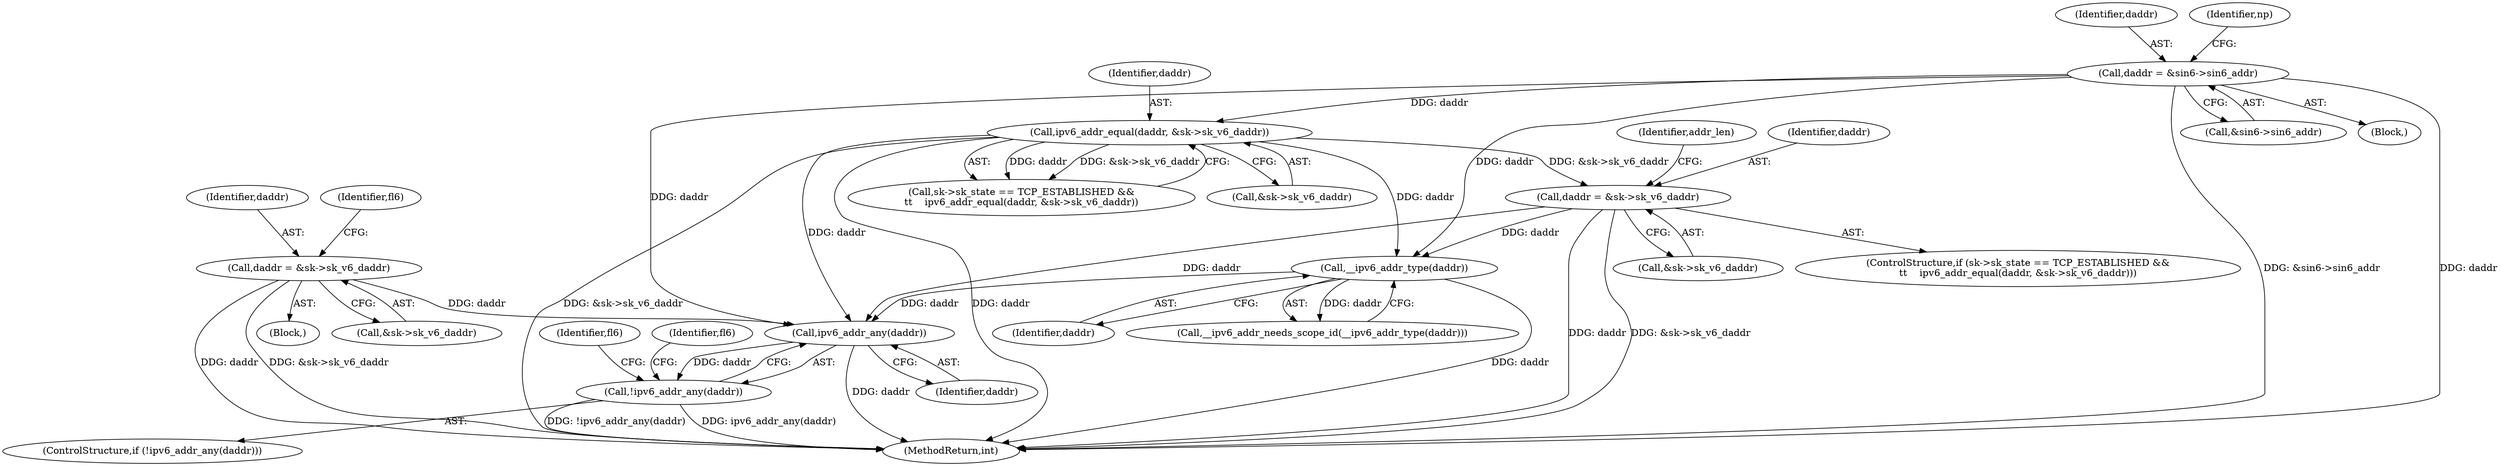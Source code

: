 digraph "0_linux_45f6fad84cc305103b28d73482b344d7f5b76f39_18@pointer" {
"1000685" [label="(Call,ipv6_addr_any(daddr))"];
"1000467" [label="(Call,ipv6_addr_equal(daddr, &sk->sk_v6_daddr))"];
"1000420" [label="(Call,daddr = &sin6->sin6_addr)"];
"1000490" [label="(Call,__ipv6_addr_type(daddr))"];
"1000473" [label="(Call,daddr = &sk->sk_v6_daddr)"];
"1000517" [label="(Call,daddr = &sk->sk_v6_daddr)"];
"1000684" [label="(Call,!ipv6_addr_any(daddr))"];
"1000482" [label="(Identifier,addr_len)"];
"1000467" [label="(Call,ipv6_addr_equal(daddr, &sk->sk_v6_daddr))"];
"1000683" [label="(ControlStructure,if (!ipv6_addr_any(daddr)))"];
"1000490" [label="(Call,__ipv6_addr_type(daddr))"];
"1000500" [label="(Block,)"];
"1000491" [label="(Identifier,daddr)"];
"1000475" [label="(Call,&sk->sk_v6_daddr)"];
"1000473" [label="(Call,daddr = &sk->sk_v6_daddr)"];
"1000422" [label="(Call,&sin6->sin6_addr)"];
"1000517" [label="(Call,daddr = &sk->sk_v6_daddr)"];
"1000518" [label="(Identifier,daddr)"];
"1000698" [label="(Identifier,fl6)"];
"1000474" [label="(Identifier,daddr)"];
"1000468" [label="(Identifier,daddr)"];
"1000460" [label="(ControlStructure,if (sk->sk_state == TCP_ESTABLISHED &&\n\t\t    ipv6_addr_equal(daddr, &sk->sk_v6_daddr)))"];
"1000461" [label="(Call,sk->sk_state == TCP_ESTABLISHED &&\n\t\t    ipv6_addr_equal(daddr, &sk->sk_v6_daddr))"];
"1000489" [label="(Call,__ipv6_addr_needs_scope_id(__ipv6_addr_type(daddr)))"];
"1000421" [label="(Identifier,daddr)"];
"1001043" [label="(MethodReturn,int)"];
"1000428" [label="(Identifier,np)"];
"1000525" [label="(Identifier,fl6)"];
"1000689" [label="(Identifier,fl6)"];
"1000420" [label="(Call,daddr = &sin6->sin6_addr)"];
"1000684" [label="(Call,!ipv6_addr_any(daddr))"];
"1000469" [label="(Call,&sk->sk_v6_daddr)"];
"1000686" [label="(Identifier,daddr)"];
"1000403" [label="(Block,)"];
"1000519" [label="(Call,&sk->sk_v6_daddr)"];
"1000685" [label="(Call,ipv6_addr_any(daddr))"];
"1000685" -> "1000684"  [label="AST: "];
"1000685" -> "1000686"  [label="CFG: "];
"1000686" -> "1000685"  [label="AST: "];
"1000684" -> "1000685"  [label="CFG: "];
"1000685" -> "1001043"  [label="DDG: daddr"];
"1000685" -> "1000684"  [label="DDG: daddr"];
"1000467" -> "1000685"  [label="DDG: daddr"];
"1000490" -> "1000685"  [label="DDG: daddr"];
"1000420" -> "1000685"  [label="DDG: daddr"];
"1000473" -> "1000685"  [label="DDG: daddr"];
"1000517" -> "1000685"  [label="DDG: daddr"];
"1000467" -> "1000461"  [label="AST: "];
"1000467" -> "1000469"  [label="CFG: "];
"1000468" -> "1000467"  [label="AST: "];
"1000469" -> "1000467"  [label="AST: "];
"1000461" -> "1000467"  [label="CFG: "];
"1000467" -> "1001043"  [label="DDG: daddr"];
"1000467" -> "1001043"  [label="DDG: &sk->sk_v6_daddr"];
"1000467" -> "1000461"  [label="DDG: daddr"];
"1000467" -> "1000461"  [label="DDG: &sk->sk_v6_daddr"];
"1000420" -> "1000467"  [label="DDG: daddr"];
"1000467" -> "1000473"  [label="DDG: &sk->sk_v6_daddr"];
"1000467" -> "1000490"  [label="DDG: daddr"];
"1000420" -> "1000403"  [label="AST: "];
"1000420" -> "1000422"  [label="CFG: "];
"1000421" -> "1000420"  [label="AST: "];
"1000422" -> "1000420"  [label="AST: "];
"1000428" -> "1000420"  [label="CFG: "];
"1000420" -> "1001043"  [label="DDG: &sin6->sin6_addr"];
"1000420" -> "1001043"  [label="DDG: daddr"];
"1000420" -> "1000490"  [label="DDG: daddr"];
"1000490" -> "1000489"  [label="AST: "];
"1000490" -> "1000491"  [label="CFG: "];
"1000491" -> "1000490"  [label="AST: "];
"1000489" -> "1000490"  [label="CFG: "];
"1000490" -> "1001043"  [label="DDG: daddr"];
"1000490" -> "1000489"  [label="DDG: daddr"];
"1000473" -> "1000490"  [label="DDG: daddr"];
"1000473" -> "1000460"  [label="AST: "];
"1000473" -> "1000475"  [label="CFG: "];
"1000474" -> "1000473"  [label="AST: "];
"1000475" -> "1000473"  [label="AST: "];
"1000482" -> "1000473"  [label="CFG: "];
"1000473" -> "1001043"  [label="DDG: daddr"];
"1000473" -> "1001043"  [label="DDG: &sk->sk_v6_daddr"];
"1000517" -> "1000500"  [label="AST: "];
"1000517" -> "1000519"  [label="CFG: "];
"1000518" -> "1000517"  [label="AST: "];
"1000519" -> "1000517"  [label="AST: "];
"1000525" -> "1000517"  [label="CFG: "];
"1000517" -> "1001043"  [label="DDG: &sk->sk_v6_daddr"];
"1000517" -> "1001043"  [label="DDG: daddr"];
"1000684" -> "1000683"  [label="AST: "];
"1000689" -> "1000684"  [label="CFG: "];
"1000698" -> "1000684"  [label="CFG: "];
"1000684" -> "1001043"  [label="DDG: !ipv6_addr_any(daddr)"];
"1000684" -> "1001043"  [label="DDG: ipv6_addr_any(daddr)"];
}
